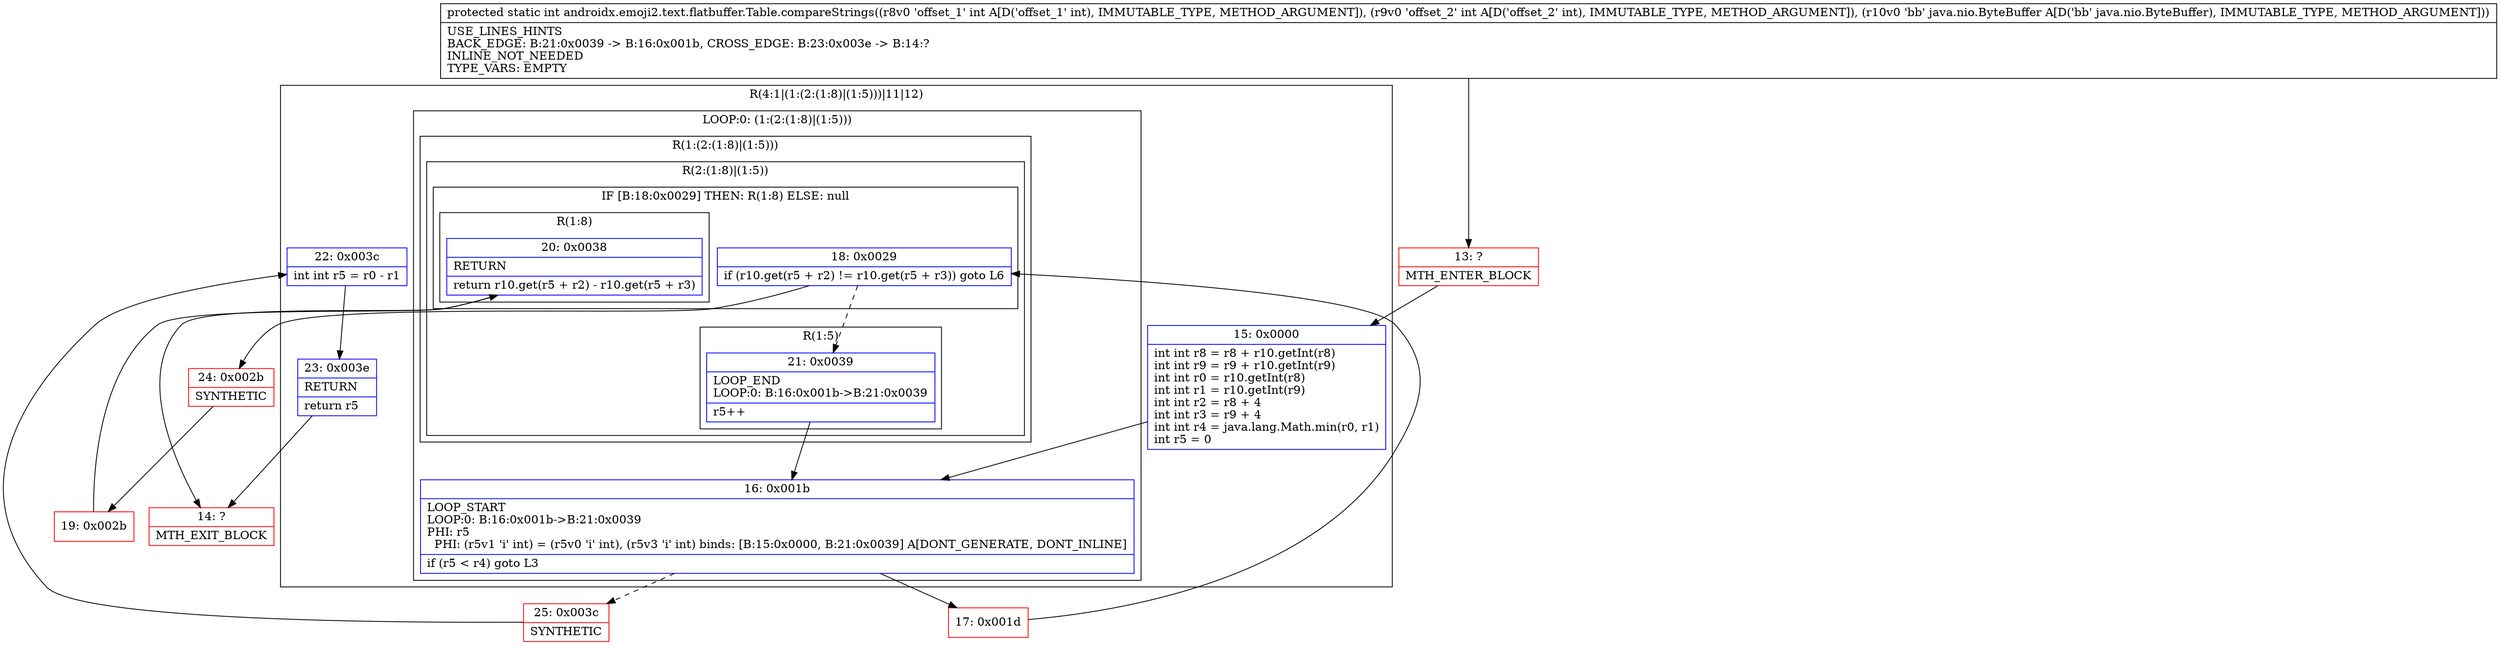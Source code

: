 digraph "CFG forandroidx.emoji2.text.flatbuffer.Table.compareStrings(IILjava\/nio\/ByteBuffer;)I" {
subgraph cluster_Region_208619685 {
label = "R(4:1|(1:(2:(1:8)|(1:5)))|11|12)";
node [shape=record,color=blue];
Node_15 [shape=record,label="{15\:\ 0x0000|int int r8 = r8 + r10.getInt(r8)\lint int r9 = r9 + r10.getInt(r9)\lint int r0 = r10.getInt(r8)\lint int r1 = r10.getInt(r9)\lint int r2 = r8 + 4\lint int r3 = r9 + 4\lint int r4 = java.lang.Math.min(r0, r1)\lint r5 = 0\l}"];
subgraph cluster_LoopRegion_2136731072 {
label = "LOOP:0: (1:(2:(1:8)|(1:5)))";
node [shape=record,color=blue];
Node_16 [shape=record,label="{16\:\ 0x001b|LOOP_START\lLOOP:0: B:16:0x001b\-\>B:21:0x0039\lPHI: r5 \l  PHI: (r5v1 'i' int) = (r5v0 'i' int), (r5v3 'i' int) binds: [B:15:0x0000, B:21:0x0039] A[DONT_GENERATE, DONT_INLINE]\l|if (r5 \< r4) goto L3\l}"];
subgraph cluster_Region_1991123644 {
label = "R(1:(2:(1:8)|(1:5)))";
node [shape=record,color=blue];
subgraph cluster_Region_1052737433 {
label = "R(2:(1:8)|(1:5))";
node [shape=record,color=blue];
subgraph cluster_IfRegion_1938723778 {
label = "IF [B:18:0x0029] THEN: R(1:8) ELSE: null";
node [shape=record,color=blue];
Node_18 [shape=record,label="{18\:\ 0x0029|if (r10.get(r5 + r2) != r10.get(r5 + r3)) goto L6\l}"];
subgraph cluster_Region_1371153160 {
label = "R(1:8)";
node [shape=record,color=blue];
Node_20 [shape=record,label="{20\:\ 0x0038|RETURN\l|return r10.get(r5 + r2) \- r10.get(r5 + r3)\l}"];
}
}
subgraph cluster_Region_159889646 {
label = "R(1:5)";
node [shape=record,color=blue];
Node_21 [shape=record,label="{21\:\ 0x0039|LOOP_END\lLOOP:0: B:16:0x001b\-\>B:21:0x0039\l|r5++\l}"];
}
}
}
}
Node_22 [shape=record,label="{22\:\ 0x003c|int int r5 = r0 \- r1\l}"];
Node_23 [shape=record,label="{23\:\ 0x003e|RETURN\l|return r5\l}"];
}
Node_13 [shape=record,color=red,label="{13\:\ ?|MTH_ENTER_BLOCK\l}"];
Node_17 [shape=record,color=red,label="{17\:\ 0x001d}"];
Node_24 [shape=record,color=red,label="{24\:\ 0x002b|SYNTHETIC\l}"];
Node_19 [shape=record,color=red,label="{19\:\ 0x002b}"];
Node_14 [shape=record,color=red,label="{14\:\ ?|MTH_EXIT_BLOCK\l}"];
Node_25 [shape=record,color=red,label="{25\:\ 0x003c|SYNTHETIC\l}"];
MethodNode[shape=record,label="{protected static int androidx.emoji2.text.flatbuffer.Table.compareStrings((r8v0 'offset_1' int A[D('offset_1' int), IMMUTABLE_TYPE, METHOD_ARGUMENT]), (r9v0 'offset_2' int A[D('offset_2' int), IMMUTABLE_TYPE, METHOD_ARGUMENT]), (r10v0 'bb' java.nio.ByteBuffer A[D('bb' java.nio.ByteBuffer), IMMUTABLE_TYPE, METHOD_ARGUMENT]))  | USE_LINES_HINTS\lBACK_EDGE: B:21:0x0039 \-\> B:16:0x001b, CROSS_EDGE: B:23:0x003e \-\> B:14:?\lINLINE_NOT_NEEDED\lTYPE_VARS: EMPTY\l}"];
MethodNode -> Node_13;Node_15 -> Node_16;
Node_16 -> Node_17;
Node_16 -> Node_25[style=dashed];
Node_18 -> Node_21[style=dashed];
Node_18 -> Node_24;
Node_20 -> Node_14;
Node_21 -> Node_16;
Node_22 -> Node_23;
Node_23 -> Node_14;
Node_13 -> Node_15;
Node_17 -> Node_18;
Node_24 -> Node_19;
Node_19 -> Node_20;
Node_25 -> Node_22;
}

